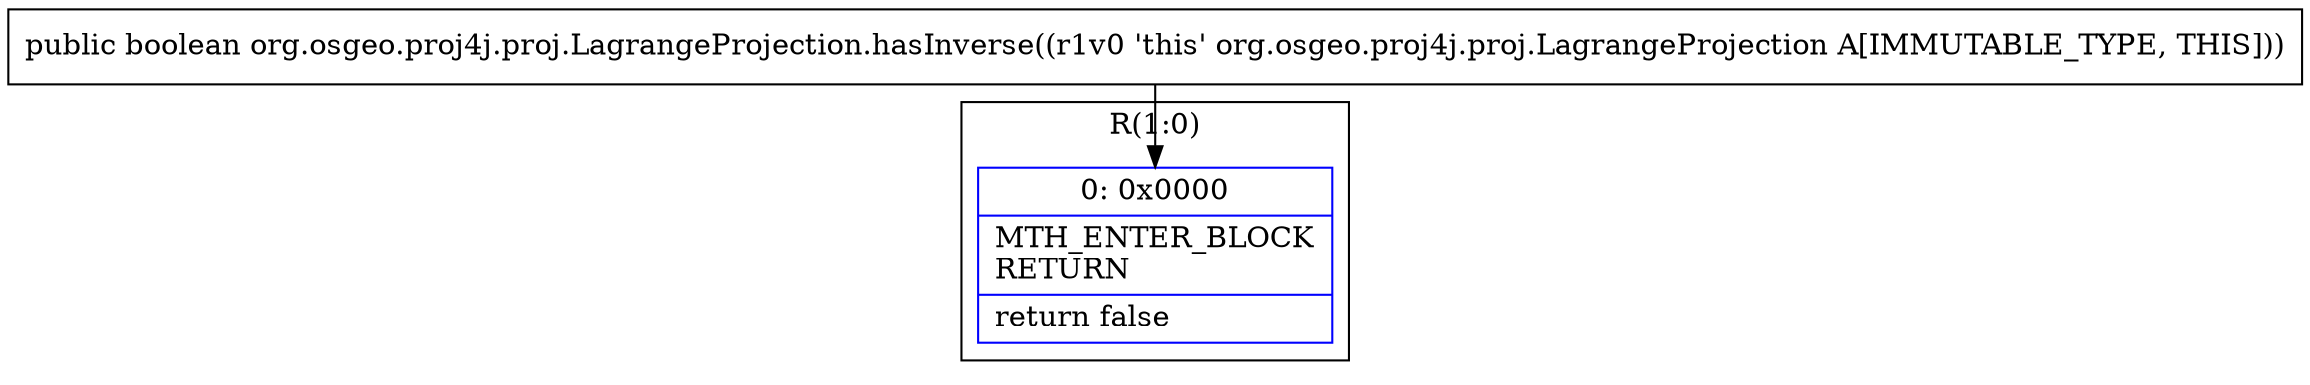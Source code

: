 digraph "CFG fororg.osgeo.proj4j.proj.LagrangeProjection.hasInverse()Z" {
subgraph cluster_Region_85064173 {
label = "R(1:0)";
node [shape=record,color=blue];
Node_0 [shape=record,label="{0\:\ 0x0000|MTH_ENTER_BLOCK\lRETURN\l|return false\l}"];
}
MethodNode[shape=record,label="{public boolean org.osgeo.proj4j.proj.LagrangeProjection.hasInverse((r1v0 'this' org.osgeo.proj4j.proj.LagrangeProjection A[IMMUTABLE_TYPE, THIS])) }"];
MethodNode -> Node_0;
}

